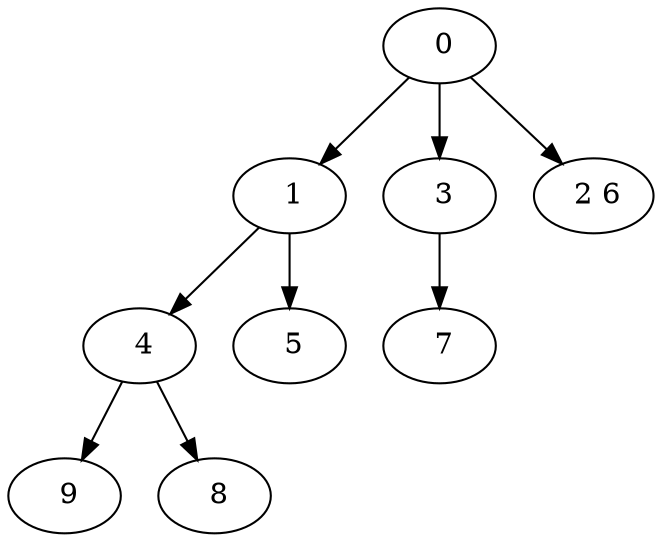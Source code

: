 digraph mytree {
" 0" -> " 1";
" 0" -> " 3";
" 0" -> " 2 6";
" 1" -> " 4";
" 1" -> " 5";
" 3" -> " 7";
" 2 6";
" 9";
" 4" -> " 9";
" 4" -> " 8";
" 5";
" 8";
" 7";
}
